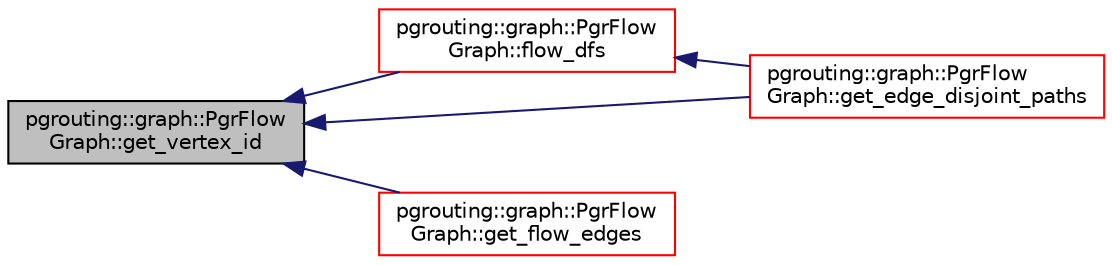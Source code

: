 digraph "pgrouting::graph::PgrFlowGraph::get_vertex_id"
{
  edge [fontname="Helvetica",fontsize="10",labelfontname="Helvetica",labelfontsize="10"];
  node [fontname="Helvetica",fontsize="10",shape=record];
  rankdir="LR";
  Node151 [label="pgrouting::graph::PgrFlow\lGraph::get_vertex_id",height=0.2,width=0.4,color="black", fillcolor="grey75", style="filled", fontcolor="black"];
  Node151 -> Node152 [dir="back",color="midnightblue",fontsize="10",style="solid",fontname="Helvetica"];
  Node152 [label="pgrouting::graph::PgrFlow\lGraph::flow_dfs",height=0.2,width=0.4,color="red", fillcolor="white", style="filled",URL="$classpgrouting_1_1graph_1_1PgrFlowGraph.html#aca026eba52ac3dd41e5c1a56a6756dd6"];
  Node152 -> Node153 [dir="back",color="midnightblue",fontsize="10",style="solid",fontname="Helvetica"];
  Node153 [label="pgrouting::graph::PgrFlow\lGraph::get_edge_disjoint_paths",height=0.2,width=0.4,color="red", fillcolor="white", style="filled",URL="$classpgrouting_1_1graph_1_1PgrFlowGraph.html#a71db8d3b386fc612bfa9b1e28fb399fb"];
  Node151 -> Node153 [dir="back",color="midnightblue",fontsize="10",style="solid",fontname="Helvetica"];
  Node151 -> Node160 [dir="back",color="midnightblue",fontsize="10",style="solid",fontname="Helvetica"];
  Node160 [label="pgrouting::graph::PgrFlow\lGraph::get_flow_edges",height=0.2,width=0.4,color="red", fillcolor="white", style="filled",URL="$classpgrouting_1_1graph_1_1PgrFlowGraph.html#a863bfa5fd356156ab49c97e809ff9681"];
}
